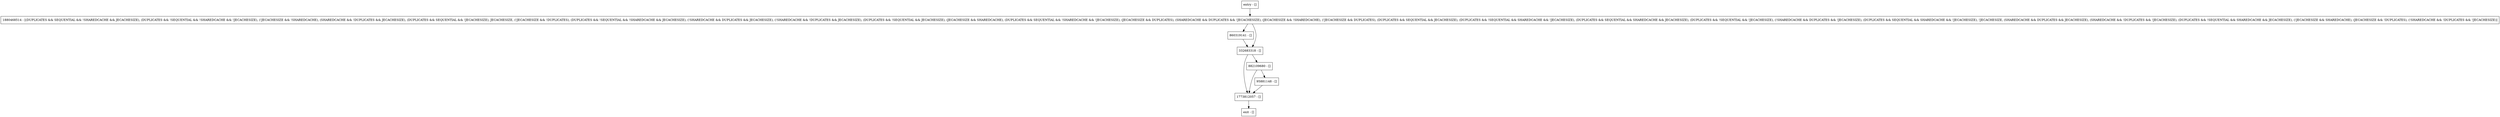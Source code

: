 digraph prepareForSlotReuse {
node [shape=record];
entry [label="entry - []"];
exit [label="exit - []"];
1773812057 [label="1773812057 - []"];
1880468514 [label="1880468514 - [(DUPLICATES && SEQUENTIAL && !SHAREDCACHE && JECACHESIZE), (DUPLICATES && !SEQUENTIAL && !SHAREDCACHE && !JECACHESIZE), (!JECACHESIZE && !SHAREDCACHE), (SHAREDCACHE && !DUPLICATES && JECACHESIZE), (DUPLICATES && SEQUENTIAL && !JECACHESIZE), JECACHESIZE, (!JECACHESIZE && !DUPLICATES), (DUPLICATES && !SEQUENTIAL && !SHAREDCACHE && JECACHESIZE), (!SHAREDCACHE && DUPLICATES && JECACHESIZE), (!SHAREDCACHE && !DUPLICATES && JECACHESIZE), (DUPLICATES && !SEQUENTIAL && JECACHESIZE), (JECACHESIZE && SHAREDCACHE), (DUPLICATES && SEQUENTIAL && !SHAREDCACHE && !JECACHESIZE), (JECACHESIZE && DUPLICATES), (SHAREDCACHE && DUPLICATES && !JECACHESIZE), (JECACHESIZE && !SHAREDCACHE), (!JECACHESIZE && DUPLICATES), (DUPLICATES && SEQUENTIAL && JECACHESIZE), (DUPLICATES && !SEQUENTIAL && SHAREDCACHE && !JECACHESIZE), (DUPLICATES && SEQUENTIAL && SHAREDCACHE && JECACHESIZE), (DUPLICATES && !SEQUENTIAL && !JECACHESIZE), (!SHAREDCACHE && DUPLICATES && !JECACHESIZE), (DUPLICATES && SEQUENTIAL && SHAREDCACHE && !JECACHESIZE), !JECACHESIZE, (SHAREDCACHE && DUPLICATES && JECACHESIZE), (SHAREDCACHE && !DUPLICATES && !JECACHESIZE), (DUPLICATES && !SEQUENTIAL && SHAREDCACHE && JECACHESIZE), (!JECACHESIZE && SHAREDCACHE), (JECACHESIZE && !DUPLICATES), (!SHAREDCACHE && !DUPLICATES && !JECACHESIZE)]"];
860319141 [label="860319141 - []"];
332683318 [label="332683318 - []"];
882109680 [label="882109680 - []"];
95881148 [label="95881148 - []"];
entry;
exit;
entry -> 1880468514;
1773812057 -> exit;
1880468514 -> 860319141;
1880468514 -> 332683318;
860319141 -> 332683318;
332683318 -> 1773812057;
332683318 -> 882109680;
882109680 -> 1773812057;
882109680 -> 95881148;
95881148 -> 1773812057;
}
